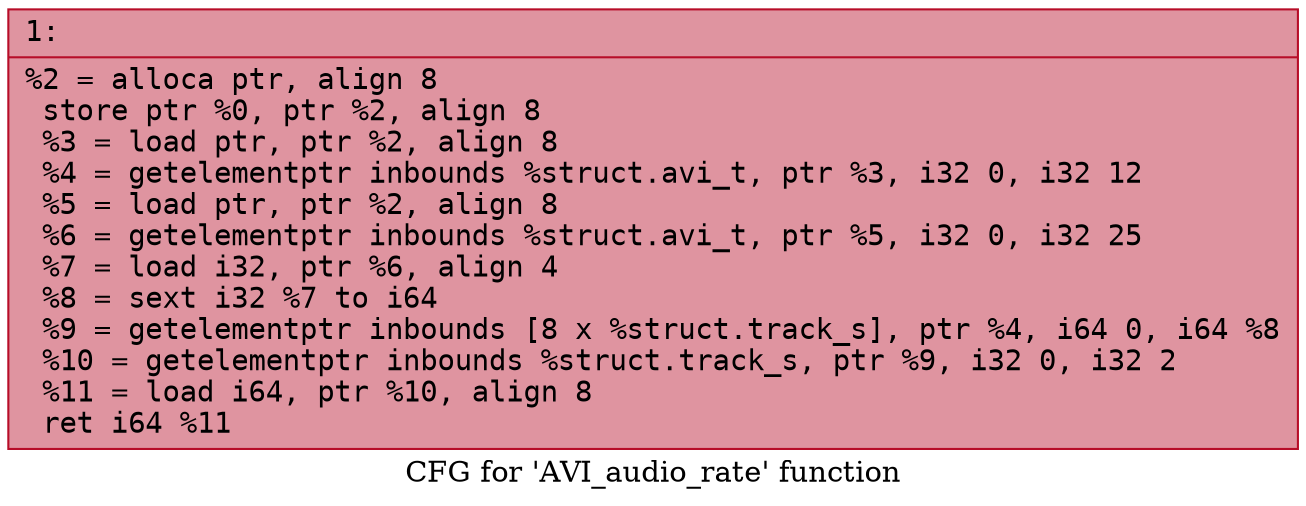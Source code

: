 digraph "CFG for 'AVI_audio_rate' function" {
	label="CFG for 'AVI_audio_rate' function";

	Node0x600000d40460 [shape=record,color="#b70d28ff", style=filled, fillcolor="#b70d2870" fontname="Courier",label="{1:\l|  %2 = alloca ptr, align 8\l  store ptr %0, ptr %2, align 8\l  %3 = load ptr, ptr %2, align 8\l  %4 = getelementptr inbounds %struct.avi_t, ptr %3, i32 0, i32 12\l  %5 = load ptr, ptr %2, align 8\l  %6 = getelementptr inbounds %struct.avi_t, ptr %5, i32 0, i32 25\l  %7 = load i32, ptr %6, align 4\l  %8 = sext i32 %7 to i64\l  %9 = getelementptr inbounds [8 x %struct.track_s], ptr %4, i64 0, i64 %8\l  %10 = getelementptr inbounds %struct.track_s, ptr %9, i32 0, i32 2\l  %11 = load i64, ptr %10, align 8\l  ret i64 %11\l}"];
}
